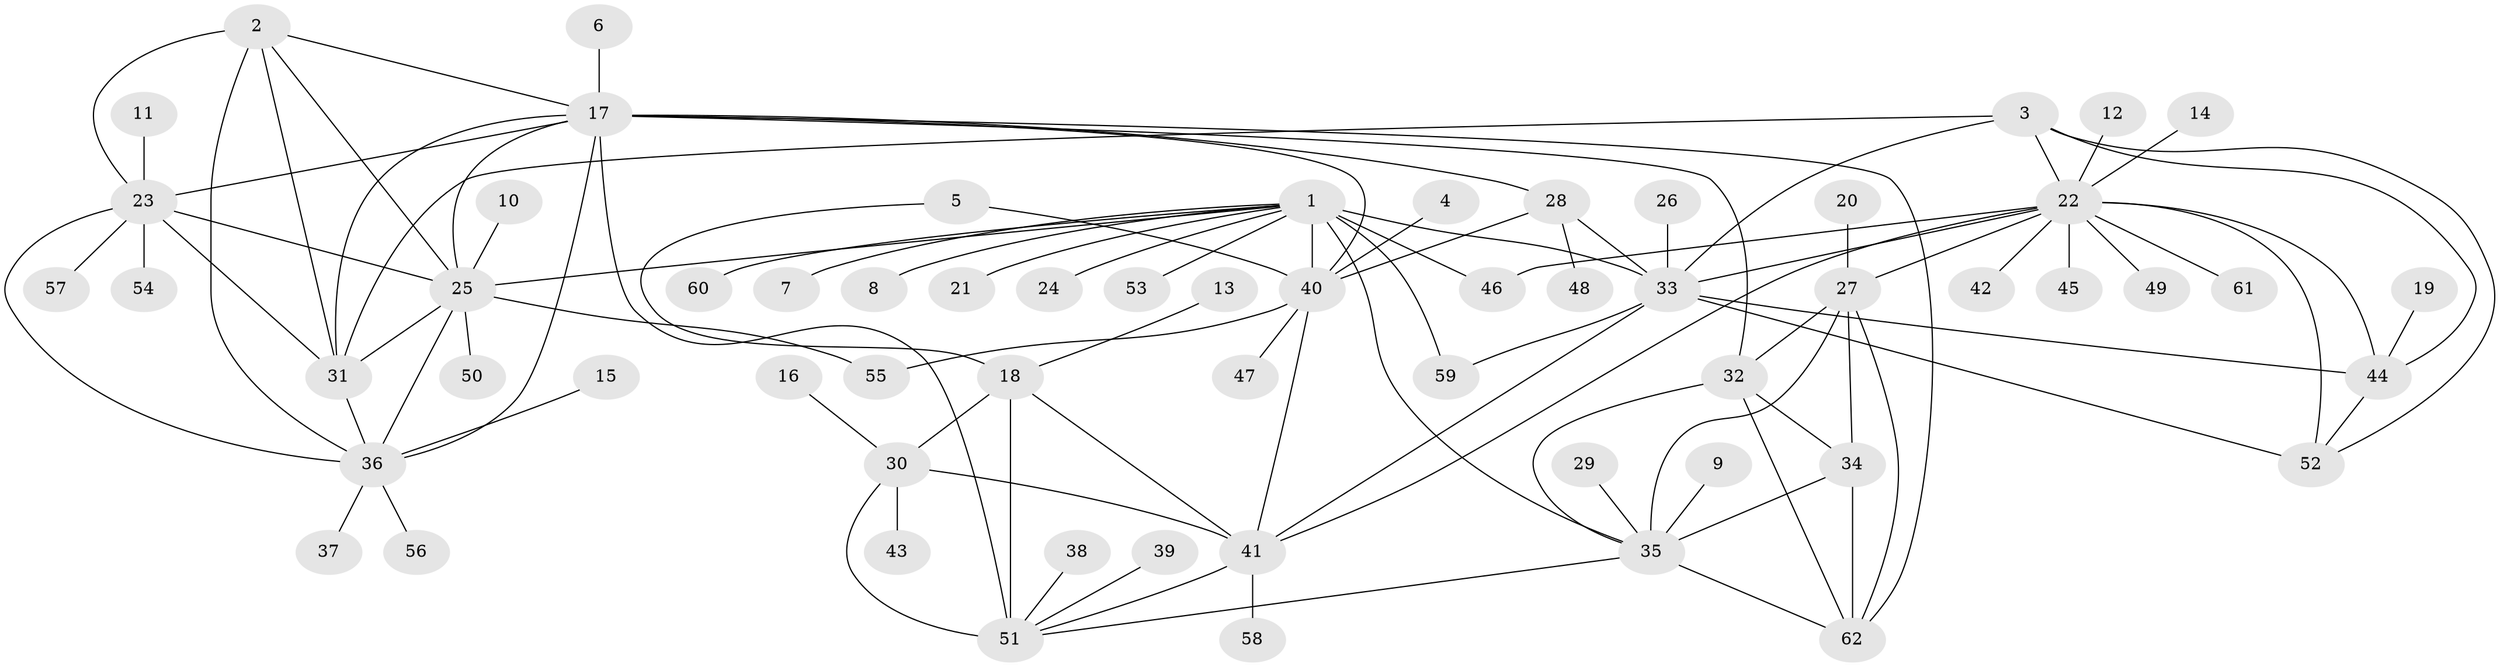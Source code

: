 // original degree distribution, {7: 0.04132231404958678, 9: 0.049586776859504134, 6: 0.049586776859504134, 12: 0.01652892561983471, 10: 0.01652892561983471, 11: 0.01652892561983471, 5: 0.01652892561983471, 8: 0.04132231404958678, 13: 0.008264462809917356, 1: 0.5537190082644629, 2: 0.17355371900826447, 4: 0.008264462809917356, 3: 0.008264462809917356}
// Generated by graph-tools (version 1.1) at 2025/50/03/09/25 03:50:34]
// undirected, 62 vertices, 101 edges
graph export_dot {
graph [start="1"]
  node [color=gray90,style=filled];
  1;
  2;
  3;
  4;
  5;
  6;
  7;
  8;
  9;
  10;
  11;
  12;
  13;
  14;
  15;
  16;
  17;
  18;
  19;
  20;
  21;
  22;
  23;
  24;
  25;
  26;
  27;
  28;
  29;
  30;
  31;
  32;
  33;
  34;
  35;
  36;
  37;
  38;
  39;
  40;
  41;
  42;
  43;
  44;
  45;
  46;
  47;
  48;
  49;
  50;
  51;
  52;
  53;
  54;
  55;
  56;
  57;
  58;
  59;
  60;
  61;
  62;
  1 -- 7 [weight=1.0];
  1 -- 8 [weight=1.0];
  1 -- 21 [weight=1.0];
  1 -- 24 [weight=1.0];
  1 -- 25 [weight=1.0];
  1 -- 33 [weight=1.0];
  1 -- 35 [weight=1.0];
  1 -- 40 [weight=8.0];
  1 -- 46 [weight=1.0];
  1 -- 53 [weight=1.0];
  1 -- 59 [weight=1.0];
  1 -- 60 [weight=1.0];
  2 -- 17 [weight=1.0];
  2 -- 23 [weight=1.0];
  2 -- 25 [weight=1.0];
  2 -- 31 [weight=1.0];
  2 -- 36 [weight=1.0];
  3 -- 22 [weight=2.0];
  3 -- 31 [weight=1.0];
  3 -- 33 [weight=1.0];
  3 -- 44 [weight=1.0];
  3 -- 52 [weight=1.0];
  4 -- 40 [weight=1.0];
  5 -- 18 [weight=1.0];
  5 -- 40 [weight=1.0];
  6 -- 17 [weight=1.0];
  9 -- 35 [weight=1.0];
  10 -- 25 [weight=1.0];
  11 -- 23 [weight=1.0];
  12 -- 22 [weight=1.0];
  13 -- 18 [weight=1.0];
  14 -- 22 [weight=1.0];
  15 -- 36 [weight=1.0];
  16 -- 30 [weight=1.0];
  17 -- 23 [weight=1.0];
  17 -- 25 [weight=1.0];
  17 -- 28 [weight=1.0];
  17 -- 31 [weight=1.0];
  17 -- 32 [weight=1.0];
  17 -- 36 [weight=1.0];
  17 -- 40 [weight=1.0];
  17 -- 51 [weight=1.0];
  17 -- 62 [weight=1.0];
  18 -- 30 [weight=4.0];
  18 -- 41 [weight=2.0];
  18 -- 51 [weight=2.0];
  19 -- 44 [weight=1.0];
  20 -- 27 [weight=1.0];
  22 -- 27 [weight=1.0];
  22 -- 33 [weight=2.0];
  22 -- 41 [weight=1.0];
  22 -- 42 [weight=1.0];
  22 -- 44 [weight=2.0];
  22 -- 45 [weight=1.0];
  22 -- 46 [weight=1.0];
  22 -- 49 [weight=1.0];
  22 -- 52 [weight=2.0];
  22 -- 61 [weight=1.0];
  23 -- 25 [weight=1.0];
  23 -- 31 [weight=1.0];
  23 -- 36 [weight=1.0];
  23 -- 54 [weight=1.0];
  23 -- 57 [weight=1.0];
  25 -- 31 [weight=1.0];
  25 -- 36 [weight=1.0];
  25 -- 50 [weight=1.0];
  25 -- 55 [weight=1.0];
  26 -- 33 [weight=1.0];
  27 -- 32 [weight=1.0];
  27 -- 34 [weight=1.0];
  27 -- 35 [weight=1.0];
  27 -- 62 [weight=2.0];
  28 -- 33 [weight=1.0];
  28 -- 40 [weight=1.0];
  28 -- 48 [weight=1.0];
  29 -- 35 [weight=1.0];
  30 -- 41 [weight=2.0];
  30 -- 43 [weight=1.0];
  30 -- 51 [weight=2.0];
  31 -- 36 [weight=1.0];
  32 -- 34 [weight=1.0];
  32 -- 35 [weight=1.0];
  32 -- 62 [weight=2.0];
  33 -- 41 [weight=1.0];
  33 -- 44 [weight=1.0];
  33 -- 52 [weight=1.0];
  33 -- 59 [weight=1.0];
  34 -- 35 [weight=1.0];
  34 -- 62 [weight=2.0];
  35 -- 51 [weight=1.0];
  35 -- 62 [weight=2.0];
  36 -- 37 [weight=1.0];
  36 -- 56 [weight=1.0];
  38 -- 51 [weight=1.0];
  39 -- 51 [weight=1.0];
  40 -- 41 [weight=1.0];
  40 -- 47 [weight=1.0];
  40 -- 55 [weight=1.0];
  41 -- 51 [weight=1.0];
  41 -- 58 [weight=1.0];
  44 -- 52 [weight=1.0];
}
